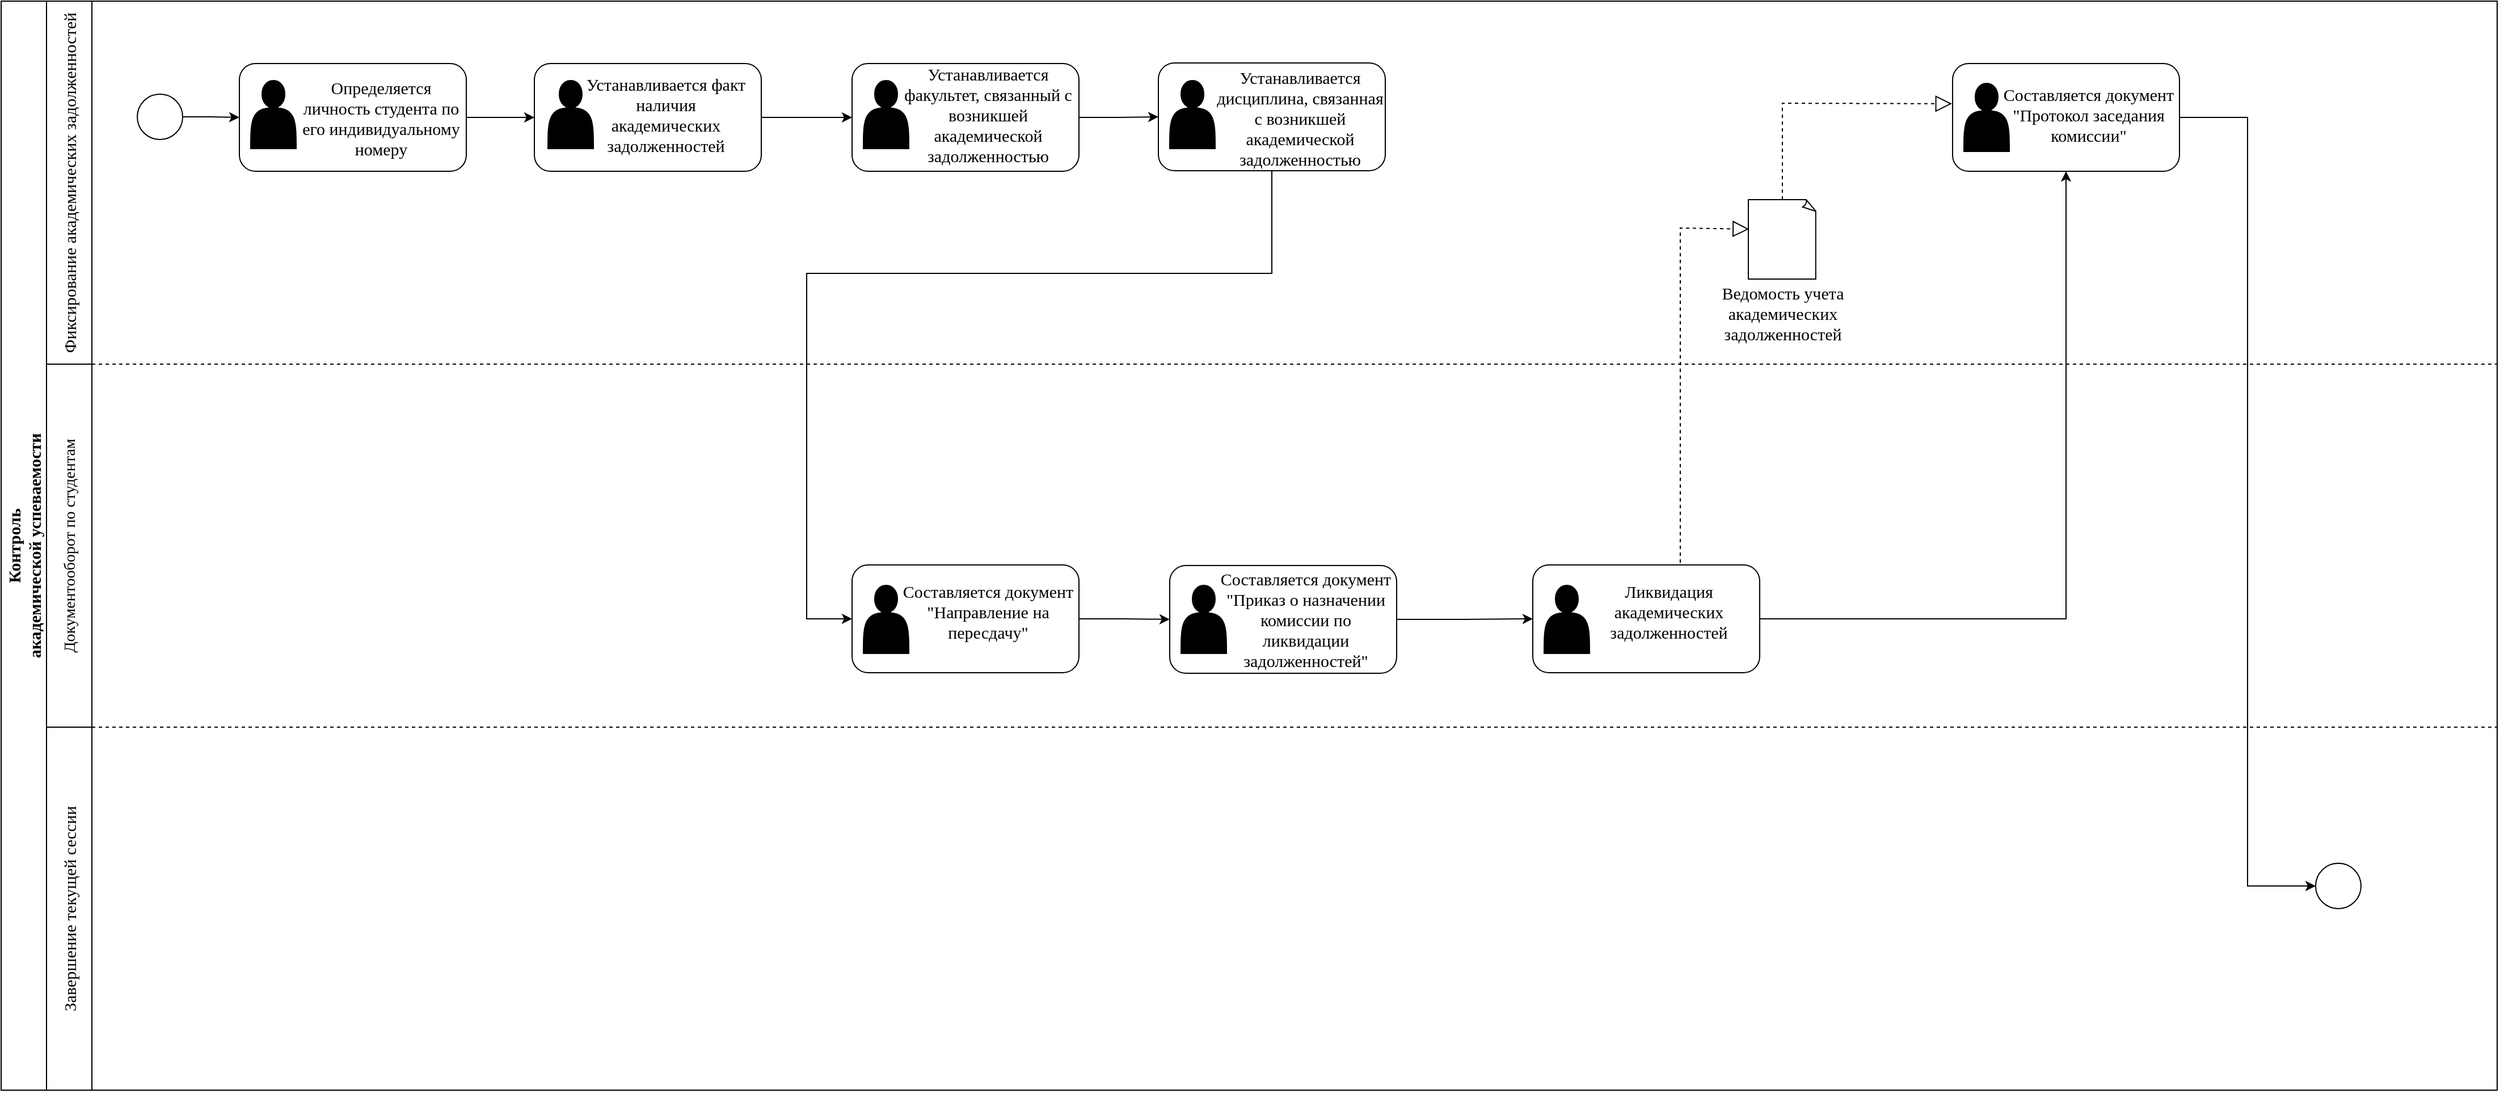 <mxfile version="27.0.6">
  <diagram name="Страница — 1" id="hGediK6cKtecDrNxz5kt">
    <mxGraphModel dx="1418" dy="794" grid="1" gridSize="10" guides="1" tooltips="1" connect="1" arrows="1" fold="1" page="1" pageScale="1" pageWidth="827" pageHeight="1169" math="0" shadow="0">
      <root>
        <mxCell id="0" />
        <mxCell id="1" parent="0" />
        <mxCell id="lXRl14nX80XDygqNHP0N-2" value="&lt;font&gt;Контроль&lt;br&gt;академической успеваемости&lt;/font&gt;" style="swimlane;horizontal=0;whiteSpace=wrap;html=1;startSize=40;fontSize=15;align=center;fontFamily=Times New Roman;" parent="1" vertex="1">
          <mxGeometry x="40" y="40" width="2200" height="960" as="geometry" />
        </mxCell>
        <mxCell id="e6zghv2WPrh_UR_4I4vP-6" style="edgeStyle=orthogonalEdgeStyle;rounded=0;orthogonalLoop=1;jettySize=auto;html=1;entryX=0;entryY=0.5;entryDx=0;entryDy=0;fontFamily=Times New Roman;" parent="lXRl14nX80XDygqNHP0N-2" source="lXRl14nX80XDygqNHP0N-1" target="e6zghv2WPrh_UR_4I4vP-3" edge="1">
          <mxGeometry relative="1" as="geometry" />
        </mxCell>
        <mxCell id="lXRl14nX80XDygqNHP0N-1" value="" style="ellipse;whiteSpace=wrap;html=1;aspect=fixed;fontSize=15;fontFamily=Times New Roman;" parent="lXRl14nX80XDygqNHP0N-2" vertex="1">
          <mxGeometry x="120" y="82" width="40" height="40" as="geometry" />
        </mxCell>
        <mxCell id="e6zghv2WPrh_UR_4I4vP-11" style="edgeStyle=orthogonalEdgeStyle;rounded=0;orthogonalLoop=1;jettySize=auto;html=1;entryX=0;entryY=0.5;entryDx=0;entryDy=0;fontFamily=Times New Roman;" parent="lXRl14nX80XDygqNHP0N-2" source="lXRl14nX80XDygqNHP0N-12" target="e6zghv2WPrh_UR_4I4vP-8" edge="1">
          <mxGeometry relative="1" as="geometry" />
        </mxCell>
        <mxCell id="lXRl14nX80XDygqNHP0N-12" value="" style="rounded=1;whiteSpace=wrap;html=1;fontSize=15;fontFamily=Times New Roman;" parent="lXRl14nX80XDygqNHP0N-2" vertex="1">
          <mxGeometry x="470" y="55" width="200" height="95" as="geometry" />
        </mxCell>
        <mxCell id="lXRl14nX80XDygqNHP0N-16" value="" style="endArrow=none;dashed=1;html=1;rounded=0;fontSize=15;fontFamily=Times New Roman;" parent="lXRl14nX80XDygqNHP0N-2" edge="1">
          <mxGeometry width="50" height="50" relative="1" as="geometry">
            <mxPoint x="80" y="640" as="sourcePoint" />
            <mxPoint x="2200" y="640" as="targetPoint" />
          </mxGeometry>
        </mxCell>
        <mxCell id="lXRl14nX80XDygqNHP0N-19" value="" style="endArrow=none;html=1;rounded=0;fontSize=15;fontFamily=Times New Roman;" parent="lXRl14nX80XDygqNHP0N-2" edge="1">
          <mxGeometry width="50" height="50" relative="1" as="geometry">
            <mxPoint x="40" y="640" as="sourcePoint" />
            <mxPoint x="80" y="640" as="targetPoint" />
          </mxGeometry>
        </mxCell>
        <mxCell id="lXRl14nX80XDygqNHP0N-20" value="&lt;span style=&quot;caret-color: rgb(0, 0, 0); white-space-collapse: preserve; background-color: rgb(255, 255, 255);&quot;&gt;&lt;font&gt;Фиксирование академических задолженностей&lt;/font&gt;&lt;/span&gt;" style="text;html=1;align=center;verticalAlign=middle;whiteSpace=wrap;rounded=0;rotation=270;fontSize=15;fontFamily=Times New Roman;" parent="lXRl14nX80XDygqNHP0N-2" vertex="1">
          <mxGeometry x="-95" y="145" width="310" height="30" as="geometry" />
        </mxCell>
        <mxCell id="lXRl14nX80XDygqNHP0N-21" value="&lt;span style=&quot;font-size: 14px; caret-color: rgb(0, 0, 0); white-space-collapse: preserve; background-color: rgb(255, 255, 255);&quot;&gt;Документооборот по студентам&lt;/span&gt;" style="text;html=1;align=center;verticalAlign=middle;whiteSpace=wrap;rounded=0;rotation=270;fontSize=15;fontFamily=Times New Roman;" parent="lXRl14nX80XDygqNHP0N-2" vertex="1">
          <mxGeometry x="-65" y="465" width="250" height="30" as="geometry" />
        </mxCell>
        <mxCell id="lXRl14nX80XDygqNHP0N-22" value="&lt;span style=&quot;&quot;&gt;Завершение текущей сессии&lt;/span&gt;" style="text;html=1;align=center;verticalAlign=middle;whiteSpace=wrap;rounded=0;rotation=270;fontSize=15;fontFamily=Times New Roman;" parent="lXRl14nX80XDygqNHP0N-2" vertex="1">
          <mxGeometry x="-45" y="785" width="210" height="30" as="geometry" />
        </mxCell>
        <mxCell id="lXRl14nX80XDygqNHP0N-23" value="&lt;span style=&quot;&quot;&gt;Устанавливается факт наличия академических задолженностей&lt;/span&gt;" style="text;html=1;align=center;verticalAlign=middle;whiteSpace=wrap;rounded=0;fontSize=15;fontFamily=Times New Roman;" parent="lXRl14nX80XDygqNHP0N-2" vertex="1">
          <mxGeometry x="512" y="85" width="148" height="30" as="geometry" />
        </mxCell>
        <mxCell id="lXRl14nX80XDygqNHP0N-24" value="" style="shape=actor;whiteSpace=wrap;html=1;fillColor=#000000;fontSize=15;fontFamily=Times New Roman;" parent="lXRl14nX80XDygqNHP0N-2" vertex="1">
          <mxGeometry x="482" y="70" width="40" height="60" as="geometry" />
        </mxCell>
        <mxCell id="lXRl14nX80XDygqNHP0N-66" value="" style="whiteSpace=wrap;html=1;shape=mxgraph.basic.document;direction=east;fontSize=15;fontFamily=Times New Roman;" parent="lXRl14nX80XDygqNHP0N-2" vertex="1">
          <mxGeometry x="1540" y="175" width="60" height="70" as="geometry" />
        </mxCell>
        <mxCell id="lXRl14nX80XDygqNHP0N-67" value="" style="endArrow=block;dashed=1;endFill=0;endSize=12;html=1;rounded=0;exitX=0.65;exitY=-0.021;exitDx=0;exitDy=0;exitPerimeter=0;entryX=0.011;entryY=0.371;entryDx=0;entryDy=0;entryPerimeter=0;fontSize=15;fontFamily=Times New Roman;" parent="lXRl14nX80XDygqNHP0N-2" source="e6zghv2WPrh_UR_4I4vP-24" target="lXRl14nX80XDygqNHP0N-66" edge="1">
          <mxGeometry width="160" relative="1" as="geometry">
            <mxPoint x="1479.6" y="508.01" as="sourcePoint" />
            <mxPoint x="1590" y="120" as="targetPoint" />
            <Array as="points">
              <mxPoint x="1480" y="440" />
              <mxPoint x="1480" y="200" />
            </Array>
          </mxGeometry>
        </mxCell>
        <mxCell id="lXRl14nX80XDygqNHP0N-68" value="&lt;span style=&quot;text-align: start; caret-color: rgb(51, 144, 236); white-space-collapse: preserve; background-color: rgb(255, 255, 255);&quot;&gt;Ведомость учета академических задолженностей&lt;/span&gt;" style="text;html=1;align=center;verticalAlign=middle;whiteSpace=wrap;rounded=0;fontSize=15;fontFamily=Times New Roman;" parent="lXRl14nX80XDygqNHP0N-2" vertex="1">
          <mxGeometry x="1492.5" y="260" width="155" height="30" as="geometry" />
        </mxCell>
        <mxCell id="lXRl14nX80XDygqNHP0N-72" value="" style="endArrow=block;dashed=1;endFill=0;endSize=12;html=1;rounded=0;entryX=-0.003;entryY=0.373;entryDx=0;entryDy=0;entryPerimeter=0;exitX=0.5;exitY=0;exitDx=0;exitDy=0;exitPerimeter=0;fontSize=15;fontFamily=Times New Roman;" parent="lXRl14nX80XDygqNHP0N-2" source="lXRl14nX80XDygqNHP0N-66" target="e6zghv2WPrh_UR_4I4vP-31" edge="1">
          <mxGeometry width="160" relative="1" as="geometry">
            <mxPoint x="1500" y="330" as="sourcePoint" />
            <mxPoint x="1718.02" y="90.01" as="targetPoint" />
            <Array as="points">
              <mxPoint x="1570" y="90" />
            </Array>
          </mxGeometry>
        </mxCell>
        <mxCell id="lXRl14nX80XDygqNHP0N-88" value="" style="ellipse;whiteSpace=wrap;html=1;aspect=fixed;fontSize=15;fontFamily=Times New Roman;" parent="lXRl14nX80XDygqNHP0N-2" vertex="1">
          <mxGeometry x="2040" y="760" width="40" height="40" as="geometry" />
        </mxCell>
        <mxCell id="lXRl14nX80XDygqNHP0N-15" value="" style="endArrow=none;dashed=1;html=1;rounded=0;fontSize=15;fontFamily=Times New Roman;" parent="lXRl14nX80XDygqNHP0N-2" edge="1">
          <mxGeometry width="50" height="50" relative="1" as="geometry">
            <mxPoint x="80" y="320" as="sourcePoint" />
            <mxPoint x="2200" y="320" as="targetPoint" />
          </mxGeometry>
        </mxCell>
        <mxCell id="e6zghv2WPrh_UR_4I4vP-7" style="edgeStyle=orthogonalEdgeStyle;rounded=0;orthogonalLoop=1;jettySize=auto;html=1;entryX=0;entryY=0.5;entryDx=0;entryDy=0;fontFamily=Times New Roman;" parent="lXRl14nX80XDygqNHP0N-2" source="e6zghv2WPrh_UR_4I4vP-3" target="lXRl14nX80XDygqNHP0N-12" edge="1">
          <mxGeometry relative="1" as="geometry" />
        </mxCell>
        <mxCell id="e6zghv2WPrh_UR_4I4vP-3" value="" style="rounded=1;whiteSpace=wrap;html=1;fontSize=15;fontFamily=Times New Roman;" parent="lXRl14nX80XDygqNHP0N-2" vertex="1">
          <mxGeometry x="210" y="55" width="200" height="95" as="geometry" />
        </mxCell>
        <mxCell id="e6zghv2WPrh_UR_4I4vP-4" value="" style="shape=actor;whiteSpace=wrap;html=1;fillColor=#000000;fontSize=15;fontFamily=Times New Roman;" parent="lXRl14nX80XDygqNHP0N-2" vertex="1">
          <mxGeometry x="220" y="70" width="40" height="60" as="geometry" />
        </mxCell>
        <mxCell id="e6zghv2WPrh_UR_4I4vP-5" value="&lt;span style=&quot;&quot;&gt;Определяется личность студента по его индивидуальному номеру&lt;/span&gt;" style="text;html=1;align=center;verticalAlign=middle;whiteSpace=wrap;rounded=0;fontSize=15;fontFamily=Times New Roman;" parent="lXRl14nX80XDygqNHP0N-2" vertex="1">
          <mxGeometry x="260" y="87.5" width="150" height="30" as="geometry" />
        </mxCell>
        <mxCell id="e6zghv2WPrh_UR_4I4vP-16" style="edgeStyle=orthogonalEdgeStyle;rounded=0;orthogonalLoop=1;jettySize=auto;html=1;fontFamily=Times New Roman;" parent="lXRl14nX80XDygqNHP0N-2" source="e6zghv2WPrh_UR_4I4vP-8" target="e6zghv2WPrh_UR_4I4vP-13" edge="1">
          <mxGeometry relative="1" as="geometry" />
        </mxCell>
        <mxCell id="e6zghv2WPrh_UR_4I4vP-8" value="" style="rounded=1;whiteSpace=wrap;html=1;fontSize=15;fontFamily=Times New Roman;" parent="lXRl14nX80XDygqNHP0N-2" vertex="1">
          <mxGeometry x="750" y="55" width="200" height="95" as="geometry" />
        </mxCell>
        <mxCell id="e6zghv2WPrh_UR_4I4vP-9" value="" style="shape=actor;whiteSpace=wrap;html=1;fillColor=#000000;fontSize=15;fontFamily=Times New Roman;" parent="lXRl14nX80XDygqNHP0N-2" vertex="1">
          <mxGeometry x="760" y="70" width="40" height="60" as="geometry" />
        </mxCell>
        <mxCell id="e6zghv2WPrh_UR_4I4vP-10" value="&lt;span style=&quot;&quot;&gt;Устанавливается факультет, связанный с возникшей академической задолженностью&lt;/span&gt;" style="text;html=1;align=center;verticalAlign=middle;whiteSpace=wrap;rounded=0;fontSize=15;fontFamily=Times New Roman;" parent="lXRl14nX80XDygqNHP0N-2" vertex="1">
          <mxGeometry x="790" y="85" width="160" height="30" as="geometry" />
        </mxCell>
        <mxCell id="e6zghv2WPrh_UR_4I4vP-23" style="edgeStyle=orthogonalEdgeStyle;rounded=0;orthogonalLoop=1;jettySize=auto;html=1;entryX=0;entryY=0.5;entryDx=0;entryDy=0;fontFamily=Times New Roman;" parent="lXRl14nX80XDygqNHP0N-2" source="e6zghv2WPrh_UR_4I4vP-13" target="e6zghv2WPrh_UR_4I4vP-18" edge="1">
          <mxGeometry relative="1" as="geometry">
            <Array as="points">
              <mxPoint x="1120" y="240" />
              <mxPoint x="710" y="240" />
              <mxPoint x="710" y="545" />
            </Array>
          </mxGeometry>
        </mxCell>
        <mxCell id="e6zghv2WPrh_UR_4I4vP-13" value="" style="rounded=1;whiteSpace=wrap;html=1;fontSize=15;fontFamily=Times New Roman;" parent="lXRl14nX80XDygqNHP0N-2" vertex="1">
          <mxGeometry x="1020" y="54.5" width="200" height="95" as="geometry" />
        </mxCell>
        <mxCell id="e6zghv2WPrh_UR_4I4vP-14" value="" style="shape=actor;whiteSpace=wrap;html=1;fillColor=#000000;fontSize=15;fontFamily=Times New Roman;" parent="lXRl14nX80XDygqNHP0N-2" vertex="1">
          <mxGeometry x="1030" y="70" width="40" height="60" as="geometry" />
        </mxCell>
        <mxCell id="e6zghv2WPrh_UR_4I4vP-15" value="&lt;span style=&quot;&quot;&gt;Устанавливается дисциплина, связанная с возникшей академической задолженностью&lt;/span&gt;" style="text;html=1;align=center;verticalAlign=middle;whiteSpace=wrap;rounded=0;fontSize=15;fontFamily=Times New Roman;" parent="lXRl14nX80XDygqNHP0N-2" vertex="1">
          <mxGeometry x="1070" y="87.5" width="150" height="30" as="geometry" />
        </mxCell>
        <mxCell id="f3QTCvfWTf_Xbj288vMM-2" style="edgeStyle=orthogonalEdgeStyle;rounded=0;orthogonalLoop=1;jettySize=auto;html=1;" edge="1" parent="lXRl14nX80XDygqNHP0N-2" source="e6zghv2WPrh_UR_4I4vP-18" target="f3QTCvfWTf_Xbj288vMM-1">
          <mxGeometry relative="1" as="geometry" />
        </mxCell>
        <mxCell id="e6zghv2WPrh_UR_4I4vP-18" value="" style="rounded=1;whiteSpace=wrap;html=1;fontSize=15;fontFamily=Times New Roman;" parent="lXRl14nX80XDygqNHP0N-2" vertex="1">
          <mxGeometry x="750" y="497" width="200" height="95" as="geometry" />
        </mxCell>
        <mxCell id="e6zghv2WPrh_UR_4I4vP-19" value="" style="shape=actor;whiteSpace=wrap;html=1;fillColor=#000000;fontSize=15;fontFamily=Times New Roman;" parent="lXRl14nX80XDygqNHP0N-2" vertex="1">
          <mxGeometry x="760" y="515" width="40" height="60" as="geometry" />
        </mxCell>
        <mxCell id="e6zghv2WPrh_UR_4I4vP-20" value="&lt;font&gt;Составляется документ &quot;Направление на пересдачу&quot;&lt;/font&gt;" style="text;html=1;align=center;verticalAlign=middle;whiteSpace=wrap;rounded=0;fontSize=15;fontFamily=Times New Roman;" parent="lXRl14nX80XDygqNHP0N-2" vertex="1">
          <mxGeometry x="780" y="523" width="180" height="30" as="geometry" />
        </mxCell>
        <mxCell id="e6zghv2WPrh_UR_4I4vP-81" style="edgeStyle=orthogonalEdgeStyle;rounded=0;orthogonalLoop=1;jettySize=auto;html=1;entryX=0.5;entryY=1;entryDx=0;entryDy=0;fontFamily=Times New Roman;" parent="lXRl14nX80XDygqNHP0N-2" source="e6zghv2WPrh_UR_4I4vP-24" target="e6zghv2WPrh_UR_4I4vP-31" edge="1">
          <mxGeometry relative="1" as="geometry" />
        </mxCell>
        <mxCell id="e6zghv2WPrh_UR_4I4vP-24" value="" style="rounded=1;whiteSpace=wrap;html=1;fontSize=15;fontFamily=Times New Roman;" parent="lXRl14nX80XDygqNHP0N-2" vertex="1">
          <mxGeometry x="1350" y="497" width="200" height="95" as="geometry" />
        </mxCell>
        <mxCell id="e6zghv2WPrh_UR_4I4vP-25" value="" style="shape=actor;whiteSpace=wrap;html=1;fillColor=#000000;fontSize=15;fontFamily=Times New Roman;" parent="lXRl14nX80XDygqNHP0N-2" vertex="1">
          <mxGeometry x="1360" y="515" width="40" height="60" as="geometry" />
        </mxCell>
        <mxCell id="e6zghv2WPrh_UR_4I4vP-26" value="&lt;span style=&quot;&quot;&gt;Ликвидация академических задолженностей&lt;/span&gt;" style="text;html=1;align=center;verticalAlign=middle;whiteSpace=wrap;rounded=0;fontSize=15;fontFamily=Times New Roman;" parent="lXRl14nX80XDygqNHP0N-2" vertex="1">
          <mxGeometry x="1440" y="523" width="60" height="30" as="geometry" />
        </mxCell>
        <mxCell id="e6zghv2WPrh_UR_4I4vP-79" style="edgeStyle=orthogonalEdgeStyle;rounded=0;orthogonalLoop=1;jettySize=auto;html=1;entryX=0;entryY=0.5;entryDx=0;entryDy=0;fontFamily=Times New Roman;" parent="lXRl14nX80XDygqNHP0N-2" source="e6zghv2WPrh_UR_4I4vP-31" target="lXRl14nX80XDygqNHP0N-88" edge="1">
          <mxGeometry relative="1" as="geometry" />
        </mxCell>
        <mxCell id="e6zghv2WPrh_UR_4I4vP-31" value="" style="rounded=1;whiteSpace=wrap;html=1;fontSize=15;fontFamily=Times New Roman;" parent="lXRl14nX80XDygqNHP0N-2" vertex="1">
          <mxGeometry x="1720" y="55" width="200" height="95" as="geometry" />
        </mxCell>
        <mxCell id="e6zghv2WPrh_UR_4I4vP-76" value="" style="shape=actor;whiteSpace=wrap;html=1;fillColor=#000000;fontSize=15;fontFamily=Times New Roman;" parent="lXRl14nX80XDygqNHP0N-2" vertex="1">
          <mxGeometry x="1730" y="72.5" width="40" height="60" as="geometry" />
        </mxCell>
        <mxCell id="e6zghv2WPrh_UR_4I4vP-77" value="&lt;span style=&quot;text-align: start; caret-color: rgb(51, 144, 236); white-space-collapse: preserve; background-color: rgb(255, 255, 255);&quot;&gt;Составляется документ &quot;Протокол заседания комиссии&quot;&lt;/span&gt;" style="text;html=1;align=center;verticalAlign=middle;whiteSpace=wrap;rounded=0;fontSize=15;fontFamily=Times New Roman;" parent="lXRl14nX80XDygqNHP0N-2" vertex="1">
          <mxGeometry x="1740" y="85" width="200" height="30" as="geometry" />
        </mxCell>
        <mxCell id="f3QTCvfWTf_Xbj288vMM-3" style="edgeStyle=orthogonalEdgeStyle;rounded=0;orthogonalLoop=1;jettySize=auto;html=1;entryX=0;entryY=0.5;entryDx=0;entryDy=0;" edge="1" parent="lXRl14nX80XDygqNHP0N-2" source="f3QTCvfWTf_Xbj288vMM-1" target="e6zghv2WPrh_UR_4I4vP-24">
          <mxGeometry relative="1" as="geometry" />
        </mxCell>
        <mxCell id="f3QTCvfWTf_Xbj288vMM-1" value="" style="rounded=1;whiteSpace=wrap;html=1;fontSize=15;fontFamily=Times New Roman;" vertex="1" parent="lXRl14nX80XDygqNHP0N-2">
          <mxGeometry x="1030" y="497.5" width="200" height="95" as="geometry" />
        </mxCell>
        <mxCell id="f3QTCvfWTf_Xbj288vMM-4" value="" style="shape=actor;whiteSpace=wrap;html=1;fillColor=#000000;fontSize=15;fontFamily=Times New Roman;" vertex="1" parent="lXRl14nX80XDygqNHP0N-2">
          <mxGeometry x="1040" y="515" width="40" height="60" as="geometry" />
        </mxCell>
        <mxCell id="f3QTCvfWTf_Xbj288vMM-6" value="&lt;font&gt;Составляется документ &quot;Приказ о назначении комиссии по ликвидации задолженностей&quot;&lt;/font&gt;" style="text;html=1;align=center;verticalAlign=middle;whiteSpace=wrap;rounded=0;fontSize=15;fontFamily=Times New Roman;" vertex="1" parent="lXRl14nX80XDygqNHP0N-2">
          <mxGeometry x="1070" y="530" width="160" height="30" as="geometry" />
        </mxCell>
        <mxCell id="lXRl14nX80XDygqNHP0N-17" value="" style="endArrow=none;html=1;rounded=0;fontSize=15;fontFamily=Times New Roman;" parent="1" edge="1">
          <mxGeometry width="50" height="50" relative="1" as="geometry">
            <mxPoint x="80" y="1000" as="sourcePoint" />
            <mxPoint x="80" y="40" as="targetPoint" />
          </mxGeometry>
        </mxCell>
        <mxCell id="lXRl14nX80XDygqNHP0N-18" value="" style="endArrow=none;html=1;rounded=0;fontSize=15;fontFamily=Times New Roman;" parent="1" edge="1">
          <mxGeometry width="50" height="50" relative="1" as="geometry">
            <mxPoint x="80" y="360" as="sourcePoint" />
            <mxPoint x="120" y="360" as="targetPoint" />
          </mxGeometry>
        </mxCell>
        <mxCell id="lXRl14nX80XDygqNHP0N-91" value="" style="endArrow=none;html=1;rounded=0;fontSize=15;fontFamily=Times New Roman;" parent="1" edge="1">
          <mxGeometry width="50" height="50" relative="1" as="geometry">
            <mxPoint x="120" y="1000" as="sourcePoint" />
            <mxPoint x="120" y="40" as="targetPoint" />
          </mxGeometry>
        </mxCell>
      </root>
    </mxGraphModel>
  </diagram>
</mxfile>
